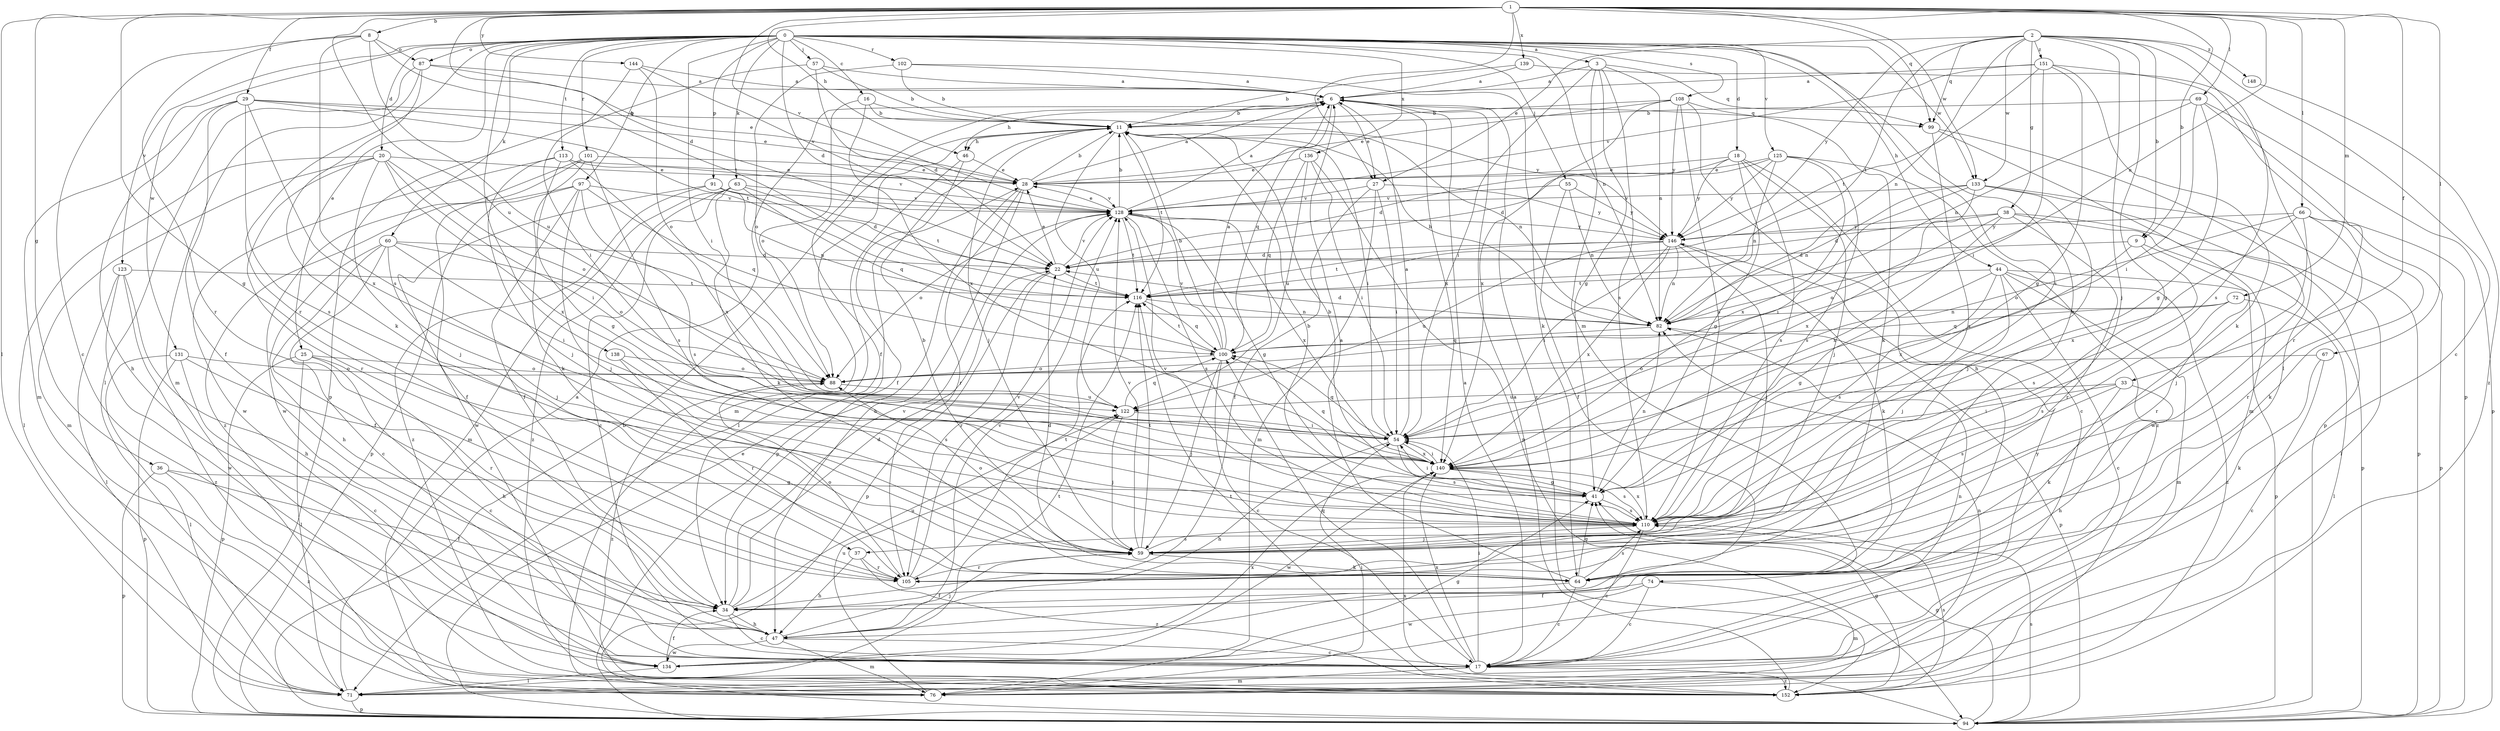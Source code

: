 strict digraph  {
0;
1;
2;
3;
6;
8;
9;
11;
16;
17;
18;
20;
22;
25;
27;
28;
29;
33;
34;
36;
37;
38;
41;
44;
46;
47;
54;
55;
57;
59;
60;
63;
64;
66;
67;
69;
71;
72;
74;
76;
82;
87;
88;
91;
94;
97;
99;
100;
101;
102;
105;
108;
110;
113;
116;
122;
123;
125;
128;
131;
133;
134;
136;
138;
139;
140;
144;
146;
148;
151;
152;
0 -> 3  [label=a];
0 -> 16  [label=c];
0 -> 18  [label=d];
0 -> 20  [label=d];
0 -> 22  [label=d];
0 -> 25  [label=e];
0 -> 44  [label=h];
0 -> 54  [label=i];
0 -> 55  [label=j];
0 -> 57  [label=j];
0 -> 60  [label=k];
0 -> 63  [label=k];
0 -> 64  [label=k];
0 -> 82  [label=n];
0 -> 87  [label=o];
0 -> 91  [label=p];
0 -> 97  [label=q];
0 -> 101  [label=r];
0 -> 102  [label=r];
0 -> 105  [label=r];
0 -> 108  [label=s];
0 -> 110  [label=s];
0 -> 113  [label=t];
0 -> 123  [label=v];
0 -> 125  [label=v];
0 -> 131  [label=w];
0 -> 133  [label=w];
0 -> 136  [label=x];
0 -> 138  [label=x];
1 -> 8  [label=b];
1 -> 9  [label=b];
1 -> 22  [label=d];
1 -> 27  [label=e];
1 -> 29  [label=f];
1 -> 33  [label=f];
1 -> 36  [label=g];
1 -> 37  [label=g];
1 -> 46  [label=h];
1 -> 66  [label=l];
1 -> 67  [label=l];
1 -> 69  [label=l];
1 -> 71  [label=l];
1 -> 72  [label=m];
1 -> 82  [label=n];
1 -> 99  [label=q];
1 -> 122  [label=u];
1 -> 128  [label=v];
1 -> 133  [label=w];
1 -> 139  [label=x];
1 -> 144  [label=y];
2 -> 9  [label=b];
2 -> 17  [label=c];
2 -> 27  [label=e];
2 -> 37  [label=g];
2 -> 38  [label=g];
2 -> 59  [label=j];
2 -> 71  [label=l];
2 -> 82  [label=n];
2 -> 99  [label=q];
2 -> 116  [label=t];
2 -> 133  [label=w];
2 -> 146  [label=y];
2 -> 148  [label=z];
2 -> 151  [label=z];
3 -> 6  [label=a];
3 -> 41  [label=g];
3 -> 54  [label=i];
3 -> 74  [label=m];
3 -> 82  [label=n];
3 -> 99  [label=q];
3 -> 110  [label=s];
6 -> 11  [label=b];
6 -> 27  [label=e];
6 -> 34  [label=f];
6 -> 46  [label=h];
6 -> 99  [label=q];
6 -> 100  [label=q];
6 -> 140  [label=x];
6 -> 152  [label=z];
8 -> 17  [label=c];
8 -> 87  [label=o];
8 -> 105  [label=r];
8 -> 110  [label=s];
8 -> 116  [label=t];
8 -> 122  [label=u];
9 -> 22  [label=d];
9 -> 105  [label=r];
9 -> 110  [label=s];
9 -> 140  [label=x];
11 -> 46  [label=h];
11 -> 54  [label=i];
11 -> 59  [label=j];
11 -> 76  [label=m];
11 -> 82  [label=n];
11 -> 116  [label=t];
11 -> 122  [label=u];
16 -> 11  [label=b];
16 -> 88  [label=o];
16 -> 140  [label=x];
16 -> 146  [label=y];
17 -> 6  [label=a];
17 -> 54  [label=i];
17 -> 76  [label=m];
17 -> 82  [label=n];
17 -> 100  [label=q];
17 -> 140  [label=x];
17 -> 146  [label=y];
17 -> 152  [label=z];
18 -> 17  [label=c];
18 -> 22  [label=d];
18 -> 28  [label=e];
18 -> 41  [label=g];
18 -> 59  [label=j];
18 -> 110  [label=s];
18 -> 146  [label=y];
20 -> 28  [label=e];
20 -> 54  [label=i];
20 -> 59  [label=j];
20 -> 71  [label=l];
20 -> 76  [label=m];
20 -> 88  [label=o];
20 -> 105  [label=r];
20 -> 140  [label=x];
22 -> 28  [label=e];
22 -> 94  [label=p];
22 -> 105  [label=r];
22 -> 116  [label=t];
22 -> 128  [label=v];
25 -> 17  [label=c];
25 -> 47  [label=h];
25 -> 71  [label=l];
25 -> 88  [label=o];
25 -> 94  [label=p];
27 -> 34  [label=f];
27 -> 54  [label=i];
27 -> 76  [label=m];
27 -> 128  [label=v];
27 -> 146  [label=y];
28 -> 6  [label=a];
28 -> 11  [label=b];
28 -> 47  [label=h];
28 -> 94  [label=p];
28 -> 105  [label=r];
28 -> 128  [label=v];
29 -> 11  [label=b];
29 -> 28  [label=e];
29 -> 34  [label=f];
29 -> 47  [label=h];
29 -> 76  [label=m];
29 -> 110  [label=s];
29 -> 116  [label=t];
29 -> 140  [label=x];
33 -> 47  [label=h];
33 -> 54  [label=i];
33 -> 64  [label=k];
33 -> 110  [label=s];
33 -> 122  [label=u];
34 -> 17  [label=c];
34 -> 22  [label=d];
34 -> 47  [label=h];
34 -> 122  [label=u];
34 -> 128  [label=v];
36 -> 34  [label=f];
36 -> 41  [label=g];
36 -> 94  [label=p];
36 -> 152  [label=z];
37 -> 47  [label=h];
37 -> 105  [label=r];
37 -> 152  [label=z];
38 -> 22  [label=d];
38 -> 71  [label=l];
38 -> 88  [label=o];
38 -> 94  [label=p];
38 -> 105  [label=r];
38 -> 140  [label=x];
38 -> 146  [label=y];
41 -> 11  [label=b];
41 -> 54  [label=i];
41 -> 82  [label=n];
41 -> 110  [label=s];
44 -> 17  [label=c];
44 -> 41  [label=g];
44 -> 59  [label=j];
44 -> 76  [label=m];
44 -> 94  [label=p];
44 -> 110  [label=s];
44 -> 116  [label=t];
44 -> 152  [label=z];
46 -> 28  [label=e];
46 -> 34  [label=f];
46 -> 71  [label=l];
47 -> 17  [label=c];
47 -> 59  [label=j];
47 -> 76  [label=m];
47 -> 128  [label=v];
47 -> 134  [label=w];
54 -> 6  [label=a];
54 -> 47  [label=h];
54 -> 100  [label=q];
54 -> 110  [label=s];
54 -> 140  [label=x];
55 -> 34  [label=f];
55 -> 82  [label=n];
55 -> 128  [label=v];
55 -> 146  [label=y];
57 -> 6  [label=a];
57 -> 11  [label=b];
57 -> 22  [label=d];
57 -> 94  [label=p];
59 -> 11  [label=b];
59 -> 64  [label=k];
59 -> 88  [label=o];
59 -> 105  [label=r];
59 -> 110  [label=s];
59 -> 116  [label=t];
59 -> 128  [label=v];
60 -> 17  [label=c];
60 -> 22  [label=d];
60 -> 34  [label=f];
60 -> 47  [label=h];
60 -> 54  [label=i];
60 -> 59  [label=j];
60 -> 88  [label=o];
63 -> 17  [label=c];
63 -> 64  [label=k];
63 -> 76  [label=m];
63 -> 100  [label=q];
63 -> 116  [label=t];
63 -> 128  [label=v];
63 -> 152  [label=z];
64 -> 6  [label=a];
64 -> 17  [label=c];
64 -> 22  [label=d];
64 -> 34  [label=f];
64 -> 41  [label=g];
64 -> 110  [label=s];
66 -> 59  [label=j];
66 -> 64  [label=k];
66 -> 88  [label=o];
66 -> 94  [label=p];
66 -> 105  [label=r];
66 -> 140  [label=x];
66 -> 146  [label=y];
67 -> 17  [label=c];
67 -> 64  [label=k];
67 -> 88  [label=o];
69 -> 11  [label=b];
69 -> 41  [label=g];
69 -> 54  [label=i];
69 -> 82  [label=n];
69 -> 94  [label=p];
69 -> 105  [label=r];
71 -> 6  [label=a];
71 -> 82  [label=n];
71 -> 94  [label=p];
71 -> 116  [label=t];
72 -> 71  [label=l];
72 -> 82  [label=n];
72 -> 100  [label=q];
72 -> 110  [label=s];
74 -> 17  [label=c];
74 -> 34  [label=f];
74 -> 76  [label=m];
74 -> 134  [label=w];
76 -> 54  [label=i];
76 -> 122  [label=u];
82 -> 11  [label=b];
82 -> 22  [label=d];
82 -> 94  [label=p];
82 -> 100  [label=q];
87 -> 6  [label=a];
87 -> 28  [label=e];
87 -> 64  [label=k];
87 -> 71  [label=l];
87 -> 76  [label=m];
88 -> 122  [label=u];
88 -> 152  [label=z];
91 -> 22  [label=d];
91 -> 34  [label=f];
91 -> 82  [label=n];
91 -> 128  [label=v];
91 -> 152  [label=z];
94 -> 11  [label=b];
94 -> 28  [label=e];
94 -> 41  [label=g];
94 -> 110  [label=s];
94 -> 140  [label=x];
97 -> 34  [label=f];
97 -> 59  [label=j];
97 -> 94  [label=p];
97 -> 100  [label=q];
97 -> 110  [label=s];
97 -> 128  [label=v];
97 -> 134  [label=w];
99 -> 76  [label=m];
99 -> 94  [label=p];
99 -> 110  [label=s];
100 -> 6  [label=a];
100 -> 11  [label=b];
100 -> 17  [label=c];
100 -> 59  [label=j];
100 -> 88  [label=o];
100 -> 116  [label=t];
100 -> 128  [label=v];
101 -> 28  [label=e];
101 -> 64  [label=k];
101 -> 110  [label=s];
101 -> 134  [label=w];
101 -> 152  [label=z];
102 -> 6  [label=a];
102 -> 11  [label=b];
102 -> 64  [label=k];
102 -> 88  [label=o];
105 -> 88  [label=o];
105 -> 116  [label=t];
105 -> 128  [label=v];
108 -> 11  [label=b];
108 -> 28  [label=e];
108 -> 47  [label=h];
108 -> 64  [label=k];
108 -> 110  [label=s];
108 -> 140  [label=x];
108 -> 146  [label=y];
110 -> 11  [label=b];
110 -> 17  [label=c];
110 -> 59  [label=j];
110 -> 128  [label=v];
110 -> 140  [label=x];
113 -> 28  [label=e];
113 -> 41  [label=g];
113 -> 59  [label=j];
113 -> 128  [label=v];
113 -> 134  [label=w];
113 -> 140  [label=x];
116 -> 82  [label=n];
116 -> 100  [label=q];
122 -> 54  [label=i];
122 -> 59  [label=j];
122 -> 100  [label=q];
123 -> 47  [label=h];
123 -> 71  [label=l];
123 -> 116  [label=t];
123 -> 134  [label=w];
123 -> 152  [label=z];
125 -> 22  [label=d];
125 -> 28  [label=e];
125 -> 82  [label=n];
125 -> 110  [label=s];
125 -> 140  [label=x];
125 -> 146  [label=y];
125 -> 152  [label=z];
128 -> 6  [label=a];
128 -> 11  [label=b];
128 -> 28  [label=e];
128 -> 41  [label=g];
128 -> 88  [label=o];
128 -> 110  [label=s];
128 -> 116  [label=t];
128 -> 140  [label=x];
128 -> 146  [label=y];
131 -> 17  [label=c];
131 -> 71  [label=l];
131 -> 88  [label=o];
131 -> 94  [label=p];
131 -> 105  [label=r];
133 -> 54  [label=i];
133 -> 59  [label=j];
133 -> 82  [label=n];
133 -> 94  [label=p];
133 -> 128  [label=v];
133 -> 134  [label=w];
133 -> 140  [label=x];
134 -> 34  [label=f];
134 -> 41  [label=g];
134 -> 71  [label=l];
134 -> 140  [label=x];
136 -> 28  [label=e];
136 -> 54  [label=i];
136 -> 94  [label=p];
136 -> 100  [label=q];
136 -> 122  [label=u];
138 -> 88  [label=o];
138 -> 105  [label=r];
138 -> 110  [label=s];
139 -> 6  [label=a];
139 -> 11  [label=b];
139 -> 110  [label=s];
140 -> 41  [label=g];
140 -> 54  [label=i];
140 -> 100  [label=q];
140 -> 110  [label=s];
140 -> 134  [label=w];
144 -> 6  [label=a];
144 -> 54  [label=i];
144 -> 88  [label=o];
144 -> 128  [label=v];
146 -> 22  [label=d];
146 -> 54  [label=i];
146 -> 59  [label=j];
146 -> 64  [label=k];
146 -> 82  [label=n];
146 -> 116  [label=t];
146 -> 122  [label=u];
146 -> 140  [label=x];
148 -> 152  [label=z];
151 -> 6  [label=a];
151 -> 41  [label=g];
151 -> 54  [label=i];
151 -> 64  [label=k];
151 -> 94  [label=p];
151 -> 116  [label=t];
151 -> 128  [label=v];
152 -> 6  [label=a];
152 -> 41  [label=g];
152 -> 110  [label=s];
152 -> 116  [label=t];
}
